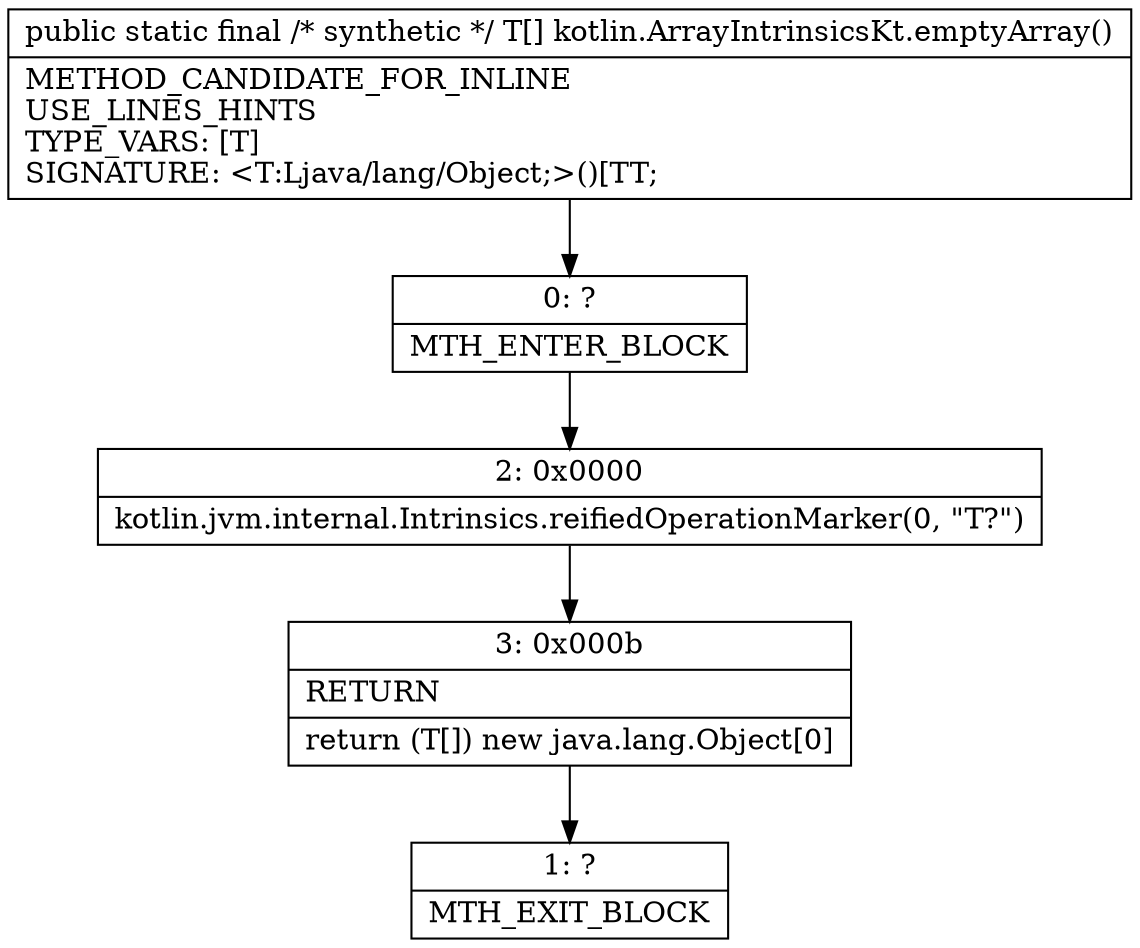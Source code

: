 digraph "CFG forkotlin.ArrayIntrinsicsKt.emptyArray()[Ljava\/lang\/Object;" {
Node_0 [shape=record,label="{0\:\ ?|MTH_ENTER_BLOCK\l}"];
Node_2 [shape=record,label="{2\:\ 0x0000|kotlin.jvm.internal.Intrinsics.reifiedOperationMarker(0, \"T?\")\l}"];
Node_3 [shape=record,label="{3\:\ 0x000b|RETURN\l|return (T[]) new java.lang.Object[0]\l}"];
Node_1 [shape=record,label="{1\:\ ?|MTH_EXIT_BLOCK\l}"];
MethodNode[shape=record,label="{public static final \/* synthetic *\/ T[] kotlin.ArrayIntrinsicsKt.emptyArray()  | METHOD_CANDIDATE_FOR_INLINE\lUSE_LINES_HINTS\lTYPE_VARS: [T]\lSIGNATURE: \<T:Ljava\/lang\/Object;\>()[TT;\l}"];
MethodNode -> Node_0;Node_0 -> Node_2;
Node_2 -> Node_3;
Node_3 -> Node_1;
}

